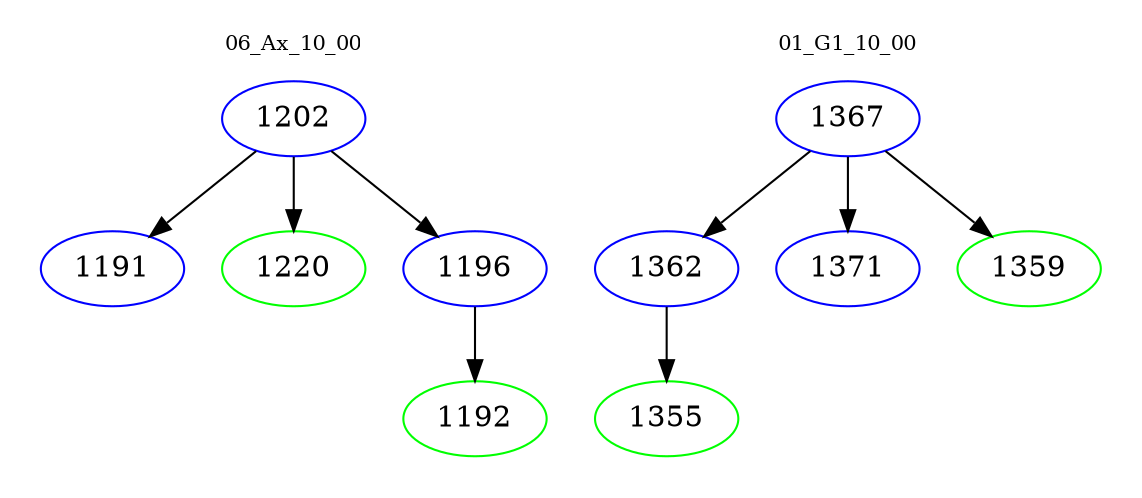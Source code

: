 digraph{
subgraph cluster_0 {
color = white
label = "06_Ax_10_00";
fontsize=10;
T0_1202 [label="1202", color="blue"]
T0_1202 -> T0_1191 [color="black"]
T0_1191 [label="1191", color="blue"]
T0_1202 -> T0_1220 [color="black"]
T0_1220 [label="1220", color="green"]
T0_1202 -> T0_1196 [color="black"]
T0_1196 [label="1196", color="blue"]
T0_1196 -> T0_1192 [color="black"]
T0_1192 [label="1192", color="green"]
}
subgraph cluster_1 {
color = white
label = "01_G1_10_00";
fontsize=10;
T1_1367 [label="1367", color="blue"]
T1_1367 -> T1_1362 [color="black"]
T1_1362 [label="1362", color="blue"]
T1_1362 -> T1_1355 [color="black"]
T1_1355 [label="1355", color="green"]
T1_1367 -> T1_1371 [color="black"]
T1_1371 [label="1371", color="blue"]
T1_1367 -> T1_1359 [color="black"]
T1_1359 [label="1359", color="green"]
}
}
